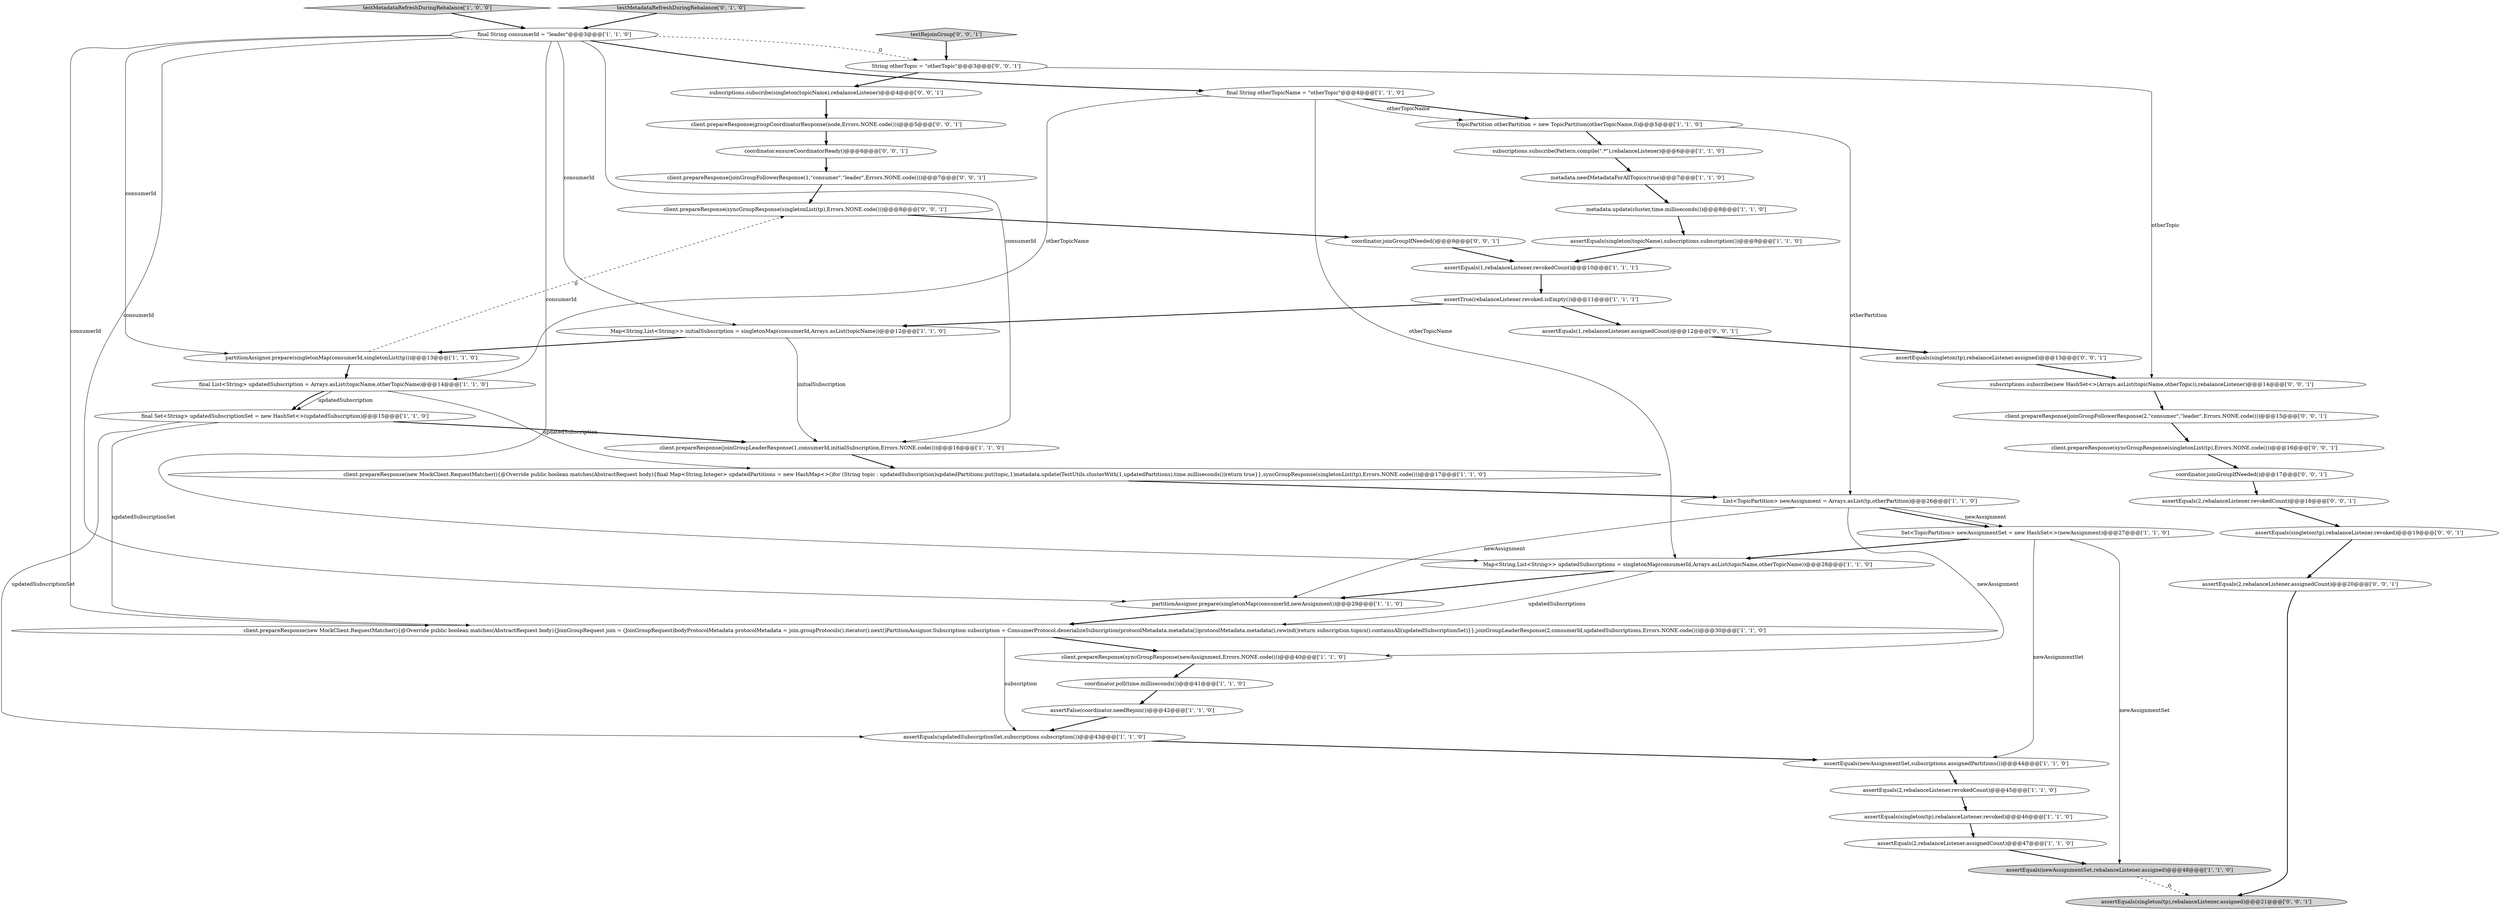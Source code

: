 digraph {
19 [style = filled, label = "partitionAssignor.prepare(singletonMap(consumerId,newAssignment))@@@29@@@['1', '1', '0']", fillcolor = white, shape = ellipse image = "AAA0AAABBB1BBB"];
7 [style = filled, label = "assertEquals(newAssignmentSet,rebalanceListener.assigned)@@@48@@@['1', '1', '0']", fillcolor = lightgray, shape = ellipse image = "AAA0AAABBB1BBB"];
32 [style = filled, label = "client.prepareResponse(joinGroupFollowerResponse(1,\"consumer\",\"leader\",Errors.NONE.code()))@@@7@@@['0', '0', '1']", fillcolor = white, shape = ellipse image = "AAA0AAABBB3BBB"];
45 [style = filled, label = "coordinator.joinGroupIfNeeded()@@@17@@@['0', '0', '1']", fillcolor = white, shape = ellipse image = "AAA0AAABBB3BBB"];
0 [style = filled, label = "subscriptions.subscribe(Pattern.compile(\".*\"),rebalanceListener)@@@6@@@['1', '1', '0']", fillcolor = white, shape = ellipse image = "AAA0AAABBB1BBB"];
44 [style = filled, label = "subscriptions.subscribe(new HashSet<>(Arrays.asList(topicName,otherTopic)),rebalanceListener)@@@14@@@['0', '0', '1']", fillcolor = white, shape = ellipse image = "AAA0AAABBB3BBB"];
39 [style = filled, label = "assertEquals(2,rebalanceListener.assignedCount)@@@20@@@['0', '0', '1']", fillcolor = white, shape = ellipse image = "AAA0AAABBB3BBB"];
12 [style = filled, label = "final String otherTopicName = \"otherTopic\"@@@4@@@['1', '1', '0']", fillcolor = white, shape = ellipse image = "AAA0AAABBB1BBB"];
18 [style = filled, label = "final Set<String> updatedSubscriptionSet = new HashSet<>(updatedSubscription)@@@15@@@['1', '1', '0']", fillcolor = white, shape = ellipse image = "AAA0AAABBB1BBB"];
46 [style = filled, label = "String otherTopic = \"otherTopic\"@@@3@@@['0', '0', '1']", fillcolor = white, shape = ellipse image = "AAA0AAABBB3BBB"];
16 [style = filled, label = "assertFalse(coordinator.needRejoin())@@@42@@@['1', '1', '0']", fillcolor = white, shape = ellipse image = "AAA0AAABBB1BBB"];
8 [style = filled, label = "client.prepareResponse(joinGroupLeaderResponse(1,consumerId,initialSubscription,Errors.NONE.code()))@@@16@@@['1', '1', '0']", fillcolor = white, shape = ellipse image = "AAA0AAABBB1BBB"];
24 [style = filled, label = "assertEquals(1,rebalanceListener.revokedCount)@@@10@@@['1', '1', '1']", fillcolor = white, shape = ellipse image = "AAA0AAABBB1BBB"];
4 [style = filled, label = "coordinator.poll(time.milliseconds())@@@41@@@['1', '1', '0']", fillcolor = white, shape = ellipse image = "AAA0AAABBB1BBB"];
27 [style = filled, label = "final List<String> updatedSubscription = Arrays.asList(topicName,otherTopicName)@@@14@@@['1', '1', '0']", fillcolor = white, shape = ellipse image = "AAA0AAABBB1BBB"];
6 [style = filled, label = "Map<String,List<String>> initialSubscription = singletonMap(consumerId,Arrays.asList(topicName))@@@12@@@['1', '1', '0']", fillcolor = white, shape = ellipse image = "AAA0AAABBB1BBB"];
42 [style = filled, label = "assertEquals(singleton(tp),rebalanceListener.assigned)@@@21@@@['0', '0', '1']", fillcolor = lightgray, shape = ellipse image = "AAA0AAABBB3BBB"];
47 [style = filled, label = "assertEquals(1,rebalanceListener.assignedCount)@@@12@@@['0', '0', '1']", fillcolor = white, shape = ellipse image = "AAA0AAABBB3BBB"];
5 [style = filled, label = "List<TopicPartition> newAssignment = Arrays.asList(tp,otherPartition)@@@26@@@['1', '1', '0']", fillcolor = white, shape = ellipse image = "AAA0AAABBB1BBB"];
10 [style = filled, label = "assertEquals(2,rebalanceListener.assignedCount)@@@47@@@['1', '1', '0']", fillcolor = white, shape = ellipse image = "AAA0AAABBB1BBB"];
2 [style = filled, label = "partitionAssignor.prepare(singletonMap(consumerId,singletonList(tp)))@@@13@@@['1', '1', '0']", fillcolor = white, shape = ellipse image = "AAA0AAABBB1BBB"];
11 [style = filled, label = "Set<TopicPartition> newAssignmentSet = new HashSet<>(newAssignment)@@@27@@@['1', '1', '0']", fillcolor = white, shape = ellipse image = "AAA0AAABBB1BBB"];
14 [style = filled, label = "client.prepareResponse(new MockClient.RequestMatcher(){@Override public boolean matches(AbstractRequest body){final Map<String,Integer> updatedPartitions = new HashMap<>()for (String topic : updatedSubscription)updatedPartitions.put(topic,1)metadata.update(TestUtils.clusterWith(1,updatedPartitions),time.milliseconds())return true}},syncGroupResponse(singletonList(tp),Errors.NONE.code()))@@@17@@@['1', '1', '0']", fillcolor = white, shape = ellipse image = "AAA0AAABBB1BBB"];
25 [style = filled, label = "Map<String,List<String>> updatedSubscriptions = singletonMap(consumerId,Arrays.asList(topicName,otherTopicName))@@@28@@@['1', '1', '0']", fillcolor = white, shape = ellipse image = "AAA0AAABBB1BBB"];
13 [style = filled, label = "client.prepareResponse(new MockClient.RequestMatcher(){@Override public boolean matches(AbstractRequest body){JoinGroupRequest join = (JoinGroupRequest)bodyProtocolMetadata protocolMetadata = join.groupProtocols().iterator().next()PartitionAssignor.Subscription subscription = ConsumerProtocol.deserializeSubscription(protocolMetadata.metadata())protocolMetadata.metadata().rewind()return subscription.topics().containsAll(updatedSubscriptionSet)}},joinGroupLeaderResponse(2,consumerId,updatedSubscriptions,Errors.NONE.code()))@@@30@@@['1', '1', '0']", fillcolor = white, shape = ellipse image = "AAA0AAABBB1BBB"];
28 [style = filled, label = "assertEquals(updatedSubscriptionSet,subscriptions.subscription())@@@43@@@['1', '1', '0']", fillcolor = white, shape = ellipse image = "AAA0AAABBB1BBB"];
29 [style = filled, label = "metadata.needMetadataForAllTopics(true)@@@7@@@['1', '1', '0']", fillcolor = white, shape = ellipse image = "AAA0AAABBB1BBB"];
41 [style = filled, label = "client.prepareResponse(syncGroupResponse(singletonList(tp),Errors.NONE.code()))@@@16@@@['0', '0', '1']", fillcolor = white, shape = ellipse image = "AAA0AAABBB3BBB"];
20 [style = filled, label = "metadata.update(cluster,time.milliseconds())@@@8@@@['1', '1', '0']", fillcolor = white, shape = ellipse image = "AAA0AAABBB1BBB"];
3 [style = filled, label = "assertEquals(singleton(topicName),subscriptions.subscription())@@@9@@@['1', '1', '0']", fillcolor = white, shape = ellipse image = "AAA0AAABBB1BBB"];
26 [style = filled, label = "assertTrue(rebalanceListener.revoked.isEmpty())@@@11@@@['1', '1', '1']", fillcolor = white, shape = ellipse image = "AAA0AAABBB1BBB"];
31 [style = filled, label = "client.prepareResponse(joinGroupFollowerResponse(2,\"consumer\",\"leader\",Errors.NONE.code()))@@@15@@@['0', '0', '1']", fillcolor = white, shape = ellipse image = "AAA0AAABBB3BBB"];
23 [style = filled, label = "TopicPartition otherPartition = new TopicPartition(otherTopicName,0)@@@5@@@['1', '1', '0']", fillcolor = white, shape = ellipse image = "AAA0AAABBB1BBB"];
1 [style = filled, label = "final String consumerId = \"leader\"@@@3@@@['1', '1', '0']", fillcolor = white, shape = ellipse image = "AAA0AAABBB1BBB"];
21 [style = filled, label = "testMetadataRefreshDuringRebalance['1', '0', '0']", fillcolor = lightgray, shape = diamond image = "AAA0AAABBB1BBB"];
22 [style = filled, label = "assertEquals(newAssignmentSet,subscriptions.assignedPartitions())@@@44@@@['1', '1', '0']", fillcolor = white, shape = ellipse image = "AAA0AAABBB1BBB"];
15 [style = filled, label = "assertEquals(singleton(tp),rebalanceListener.revoked)@@@46@@@['1', '1', '0']", fillcolor = white, shape = ellipse image = "AAA0AAABBB1BBB"];
9 [style = filled, label = "assertEquals(2,rebalanceListener.revokedCount)@@@45@@@['1', '1', '0']", fillcolor = white, shape = ellipse image = "AAA0AAABBB1BBB"];
33 [style = filled, label = "assertEquals(singleton(tp),rebalanceListener.assigned)@@@13@@@['0', '0', '1']", fillcolor = white, shape = ellipse image = "AAA0AAABBB3BBB"];
36 [style = filled, label = "coordinator.ensureCoordinatorReady()@@@6@@@['0', '0', '1']", fillcolor = white, shape = ellipse image = "AAA0AAABBB3BBB"];
40 [style = filled, label = "assertEquals(2,rebalanceListener.revokedCount)@@@18@@@['0', '0', '1']", fillcolor = white, shape = ellipse image = "AAA0AAABBB3BBB"];
34 [style = filled, label = "assertEquals(singleton(tp),rebalanceListener.revoked)@@@19@@@['0', '0', '1']", fillcolor = white, shape = ellipse image = "AAA0AAABBB3BBB"];
37 [style = filled, label = "subscriptions.subscribe(singleton(topicName),rebalanceListener)@@@4@@@['0', '0', '1']", fillcolor = white, shape = ellipse image = "AAA0AAABBB3BBB"];
30 [style = filled, label = "testMetadataRefreshDuringRebalance['0', '1', '0']", fillcolor = lightgray, shape = diamond image = "AAA0AAABBB2BBB"];
43 [style = filled, label = "testRejoinGroup['0', '0', '1']", fillcolor = lightgray, shape = diamond image = "AAA0AAABBB3BBB"];
48 [style = filled, label = "coordinator.joinGroupIfNeeded()@@@9@@@['0', '0', '1']", fillcolor = white, shape = ellipse image = "AAA0AAABBB3BBB"];
38 [style = filled, label = "client.prepareResponse(syncGroupResponse(singletonList(tp),Errors.NONE.code()))@@@8@@@['0', '0', '1']", fillcolor = white, shape = ellipse image = "AAA0AAABBB3BBB"];
35 [style = filled, label = "client.prepareResponse(groupCoordinatorResponse(node,Errors.NONE.code()))@@@5@@@['0', '0', '1']", fillcolor = white, shape = ellipse image = "AAA0AAABBB3BBB"];
17 [style = filled, label = "client.prepareResponse(syncGroupResponse(newAssignment,Errors.NONE.code()))@@@40@@@['1', '1', '0']", fillcolor = white, shape = ellipse image = "AAA0AAABBB1BBB"];
46->44 [style = solid, label="otherTopic"];
14->5 [style = bold, label=""];
11->25 [style = bold, label=""];
26->6 [style = bold, label=""];
18->28 [style = solid, label="updatedSubscriptionSet"];
13->28 [style = solid, label="subscription"];
3->24 [style = bold, label=""];
8->14 [style = bold, label=""];
1->25 [style = solid, label="consumerId"];
1->13 [style = solid, label="consumerId"];
32->38 [style = bold, label=""];
20->3 [style = bold, label=""];
26->47 [style = bold, label=""];
5->19 [style = solid, label="newAssignment"];
41->45 [style = bold, label=""];
45->40 [style = bold, label=""];
25->13 [style = solid, label="updatedSubscriptions"];
12->25 [style = solid, label="otherTopicName"];
4->16 [style = bold, label=""];
47->33 [style = bold, label=""];
13->17 [style = bold, label=""];
1->12 [style = bold, label=""];
25->19 [style = bold, label=""];
37->35 [style = bold, label=""];
0->29 [style = bold, label=""];
44->31 [style = bold, label=""];
43->46 [style = bold, label=""];
1->19 [style = solid, label="consumerId"];
2->38 [style = dashed, label="0"];
9->15 [style = bold, label=""];
27->14 [style = solid, label="updatedSubscription"];
18->13 [style = solid, label="updatedSubscriptionSet"];
39->42 [style = bold, label=""];
5->17 [style = solid, label="newAssignment"];
12->23 [style = bold, label=""];
33->44 [style = bold, label=""];
22->9 [style = bold, label=""];
23->0 [style = bold, label=""];
23->5 [style = solid, label="otherPartition"];
19->13 [style = bold, label=""];
6->2 [style = bold, label=""];
1->46 [style = dashed, label="0"];
12->23 [style = solid, label="otherTopicName"];
17->4 [style = bold, label=""];
28->22 [style = bold, label=""];
10->7 [style = bold, label=""];
6->8 [style = solid, label="initialSubscription"];
46->37 [style = bold, label=""];
11->22 [style = solid, label="newAssignmentSet"];
31->41 [style = bold, label=""];
5->11 [style = bold, label=""];
1->8 [style = solid, label="consumerId"];
40->34 [style = bold, label=""];
7->42 [style = dashed, label="0"];
35->36 [style = bold, label=""];
38->48 [style = bold, label=""];
12->27 [style = solid, label="otherTopicName"];
27->18 [style = solid, label="updatedSubscription"];
27->18 [style = bold, label=""];
2->27 [style = bold, label=""];
1->2 [style = solid, label="consumerId"];
36->32 [style = bold, label=""];
16->28 [style = bold, label=""];
21->1 [style = bold, label=""];
30->1 [style = bold, label=""];
34->39 [style = bold, label=""];
18->8 [style = bold, label=""];
48->24 [style = bold, label=""];
5->11 [style = solid, label="newAssignment"];
24->26 [style = bold, label=""];
15->10 [style = bold, label=""];
11->7 [style = solid, label="newAssignmentSet"];
1->6 [style = solid, label="consumerId"];
29->20 [style = bold, label=""];
}

